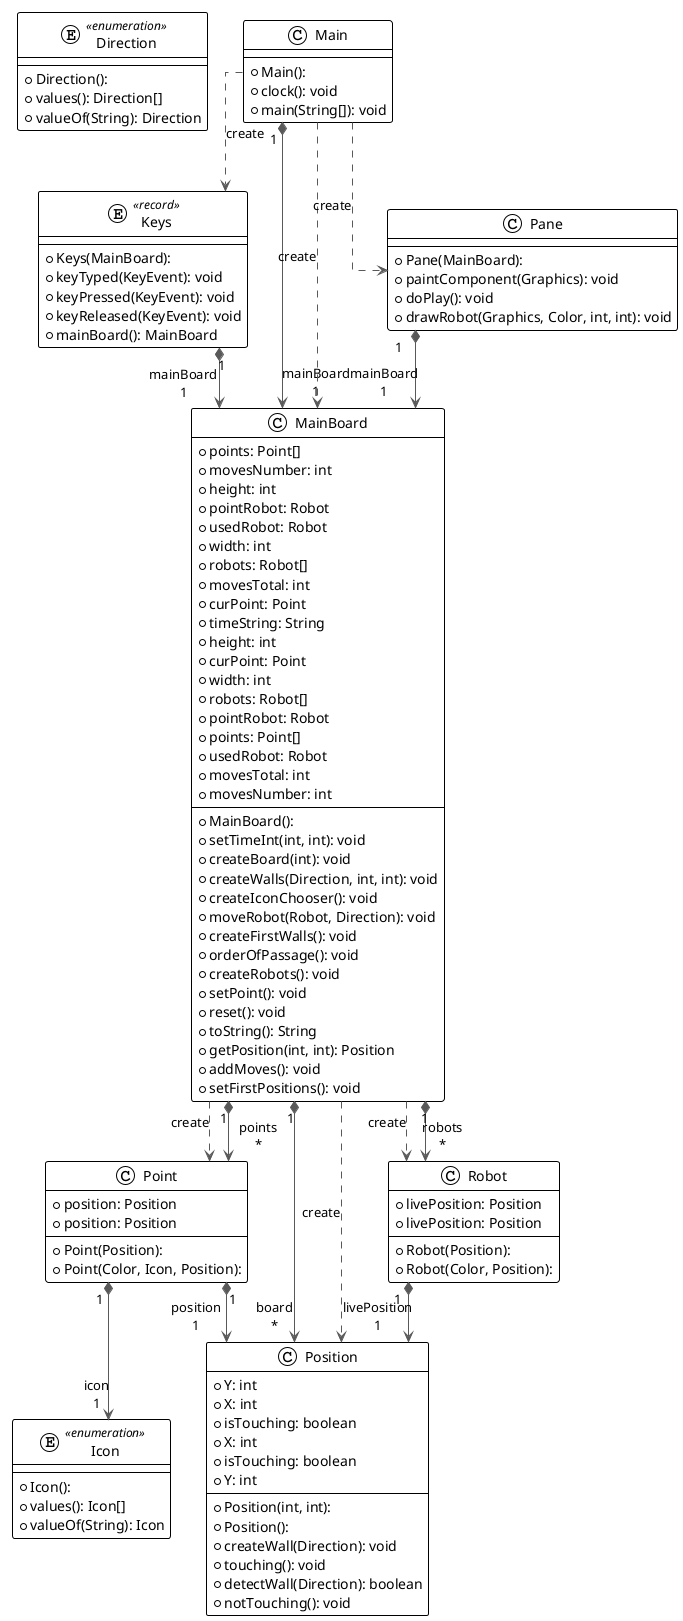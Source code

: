@startuml

!theme plain
top to bottom direction
skinparam linetype ortho

enum Direction << enumeration >> {
  + Direction(): 
  + values(): Direction[]
  + valueOf(String): Direction
}
enum Icon << enumeration >> {
  + Icon(): 
  + values(): Icon[]
  + valueOf(String): Icon
}
entity Keys << record >> {
  + Keys(MainBoard): 
  + keyTyped(KeyEvent): void
  + keyPressed(KeyEvent): void
  + keyReleased(KeyEvent): void
  + mainBoard(): MainBoard
}
class Main {
  + Main(): 
  + clock(): void
  + main(String[]): void
}
class MainBoard {
  + MainBoard(): 
  + points: Point[]
  + movesNumber: int
  + height: int
  + pointRobot: Robot
  + usedRobot: Robot
  + width: int
  + robots: Robot[]
  + movesTotal: int
  + curPoint: Point
  + setTimeInt(int, int): void
  + createBoard(int): void
  + createWalls(Direction, int, int): void
  + createIconChooser(): void
  + moveRobot(Robot, Direction): void
  + createFirstWalls(): void
  + orderOfPassage(): void
  + createRobots(): void
  + setPoint(): void
  + reset(): void
  + toString(): String
  + getPosition(int, int): Position
  + addMoves(): void
  + setFirstPositions(): void
  + timeString: String
  + height: int
  + curPoint: Point
  + width: int
  + robots: Robot[]
  + pointRobot: Robot
  + points: Point[]
  + usedRobot: Robot
  + movesTotal: int
  + movesNumber: int
}
class Pane {
  + Pane(MainBoard): 
  + paintComponent(Graphics): void
  + doPlay(): void
  + drawRobot(Graphics, Color, int, int): void
}
class Point {
  + Point(Position): 
  + Point(Color, Icon, Position): 
  + position: Position
  + position: Position
}
class Position {
  + Position(int, int): 
  + Position(): 
  + Y: int
  + X: int
  + isTouching: boolean
  + createWall(Direction): void
  + touching(): void
  + detectWall(Direction): boolean
  + notTouching(): void
  + X: int
  + isTouching: boolean
  + Y: int
}
class Robot {
  + Robot(Position): 
  + Robot(Color, Position): 
  + livePosition: Position
  + livePosition: Position
}

Keys      "1" *-[#595959,plain]-> "mainBoard\n1" MainBoard 
Main       -[#595959,dashed]->  Keys      : "«create»"
Main      "1" *-[#595959,plain]-> "mainBoard\n1" MainBoard 
Main       -[#595959,dashed]->  MainBoard : "«create»"
Main       -[#595959,dashed]->  Pane      : "«create»"
MainBoard  -[#595959,dashed]->  Point     : "«create»"
MainBoard "1" *-[#595959,plain]-> "points\n*" Point     
MainBoard "1" *-[#595959,plain]-> "board\n*" Position  
MainBoard  -[#595959,dashed]->  Position  : "«create»"
MainBoard  -[#595959,dashed]->  Robot     : "«create»"
MainBoard "1" *-[#595959,plain]-> "robots\n*" Robot     
Pane      "1" *-[#595959,plain]-> "mainBoard\n1" MainBoard 
Point     "1" *-[#595959,plain]-> "icon\n1" Icon      
Point     "1" *-[#595959,plain]-> "position\n1" Position  
Robot     "1" *-[#595959,plain]-> "livePosition\n1" Position  
@enduml

